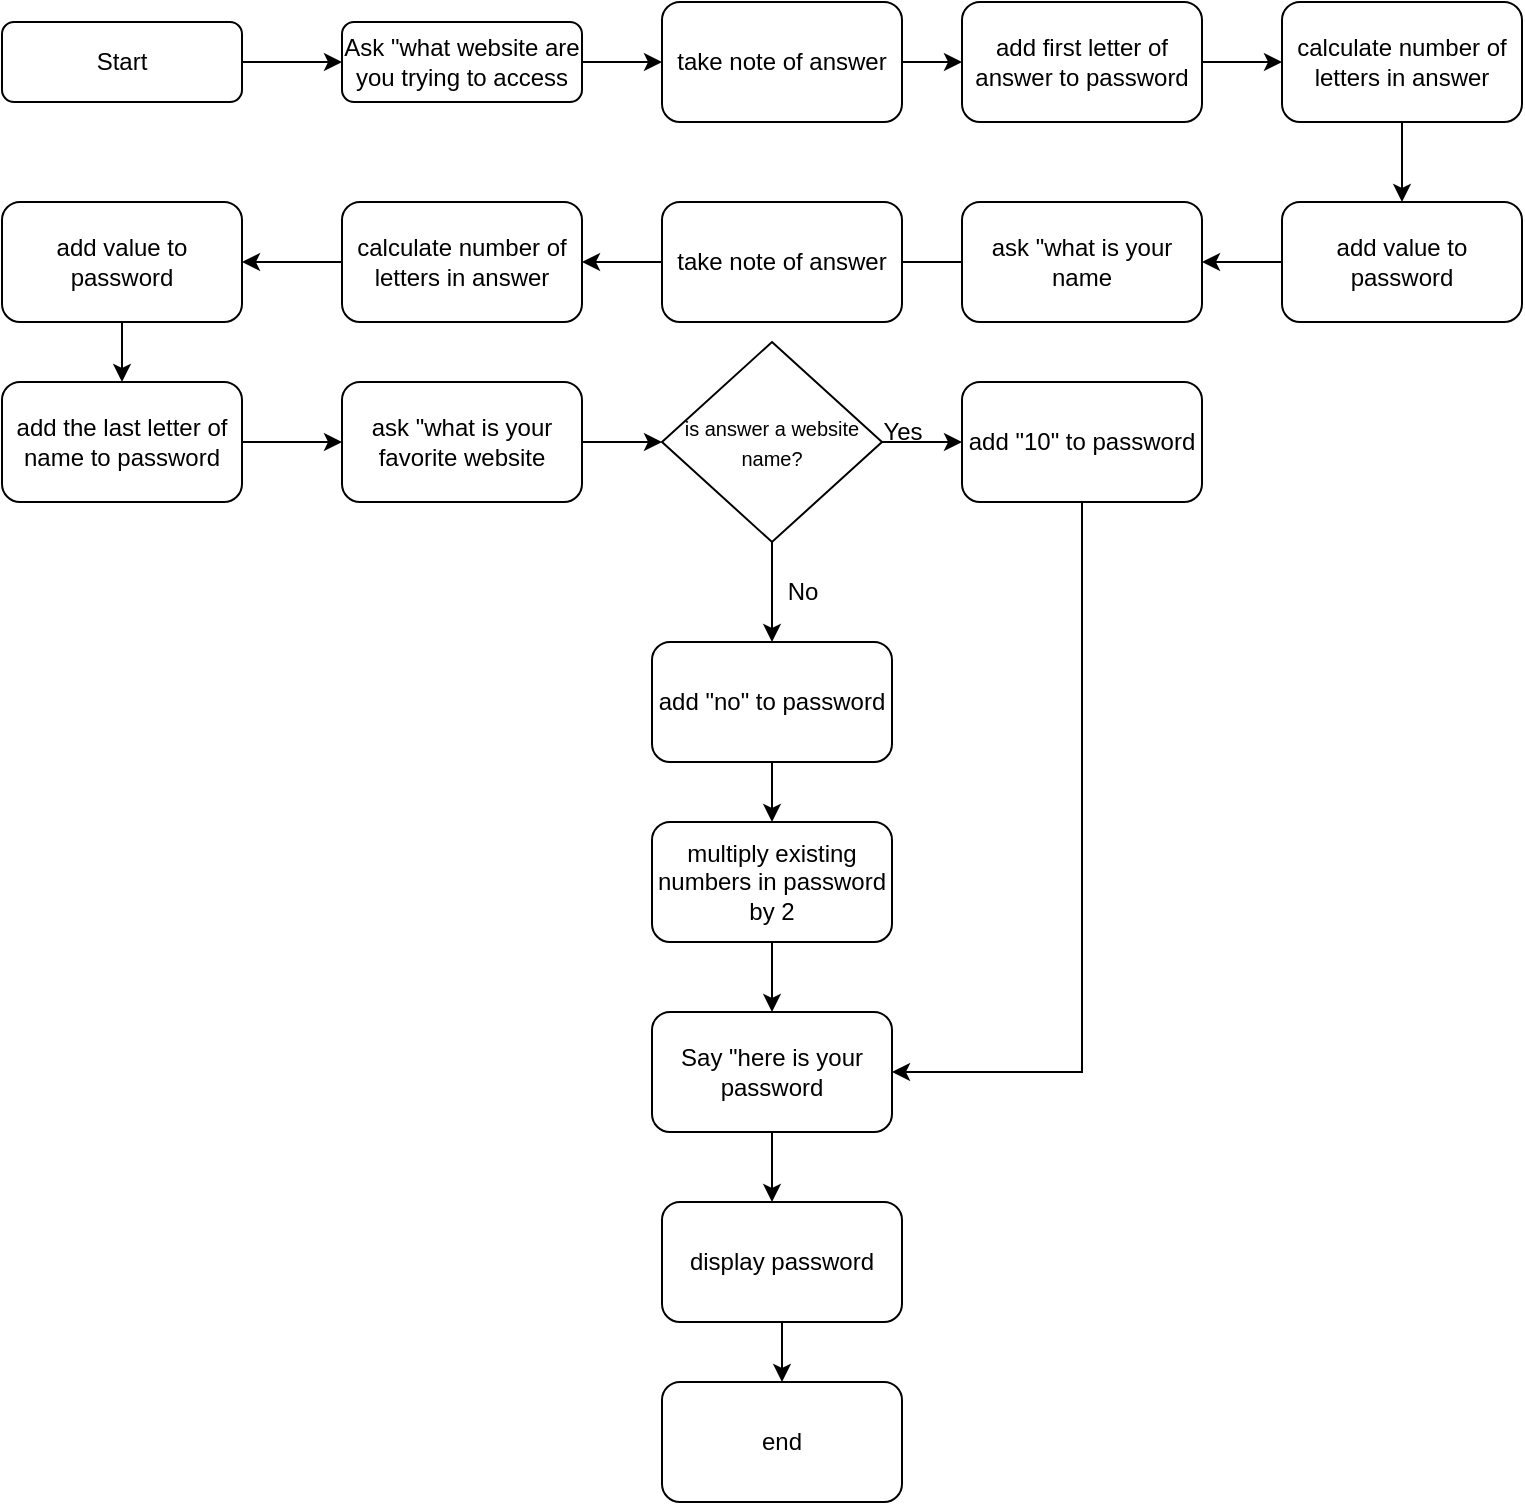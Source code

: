<mxfile version="22.0.4" type="github">
  <diagram id="C5RBs43oDa-KdzZeNtuy" name="Page-1">
    <mxGraphModel dx="1580" dy="790" grid="1" gridSize="10" guides="1" tooltips="1" connect="1" arrows="1" fold="1" page="1" pageScale="1" pageWidth="827" pageHeight="1169" math="0" shadow="0">
      <root>
        <mxCell id="WIyWlLk6GJQsqaUBKTNV-0" />
        <mxCell id="WIyWlLk6GJQsqaUBKTNV-1" parent="WIyWlLk6GJQsqaUBKTNV-0" />
        <mxCell id="qy1PrnlAUv_de1DbfK_9-0" style="edgeStyle=orthogonalEdgeStyle;rounded=0;orthogonalLoop=1;jettySize=auto;html=1;exitX=1;exitY=0.5;exitDx=0;exitDy=0;" edge="1" parent="WIyWlLk6GJQsqaUBKTNV-1" source="WIyWlLk6GJQsqaUBKTNV-3">
          <mxGeometry relative="1" as="geometry">
            <mxPoint x="220" y="80" as="targetPoint" />
          </mxGeometry>
        </mxCell>
        <mxCell id="WIyWlLk6GJQsqaUBKTNV-3" value="Start" style="rounded=1;whiteSpace=wrap;html=1;fontSize=12;glass=0;strokeWidth=1;shadow=0;" parent="WIyWlLk6GJQsqaUBKTNV-1" vertex="1">
          <mxGeometry x="50" y="60" width="120" height="40" as="geometry" />
        </mxCell>
        <mxCell id="qy1PrnlAUv_de1DbfK_9-2" style="edgeStyle=orthogonalEdgeStyle;rounded=0;orthogonalLoop=1;jettySize=auto;html=1;" edge="1" parent="WIyWlLk6GJQsqaUBKTNV-1" source="qy1PrnlAUv_de1DbfK_9-1">
          <mxGeometry relative="1" as="geometry">
            <mxPoint x="380" y="80" as="targetPoint" />
          </mxGeometry>
        </mxCell>
        <mxCell id="qy1PrnlAUv_de1DbfK_9-1" value="Ask &quot;what website are you trying to access" style="rounded=1;whiteSpace=wrap;html=1;" vertex="1" parent="WIyWlLk6GJQsqaUBKTNV-1">
          <mxGeometry x="220" y="60" width="120" height="40" as="geometry" />
        </mxCell>
        <mxCell id="qy1PrnlAUv_de1DbfK_9-4" style="edgeStyle=orthogonalEdgeStyle;rounded=0;orthogonalLoop=1;jettySize=auto;html=1;" edge="1" parent="WIyWlLk6GJQsqaUBKTNV-1" source="qy1PrnlAUv_de1DbfK_9-3">
          <mxGeometry relative="1" as="geometry">
            <mxPoint x="530" y="80" as="targetPoint" />
          </mxGeometry>
        </mxCell>
        <mxCell id="qy1PrnlAUv_de1DbfK_9-3" value="take note of answer" style="rounded=1;whiteSpace=wrap;html=1;" vertex="1" parent="WIyWlLk6GJQsqaUBKTNV-1">
          <mxGeometry x="380" y="50" width="120" height="60" as="geometry" />
        </mxCell>
        <mxCell id="qy1PrnlAUv_de1DbfK_9-8" style="edgeStyle=orthogonalEdgeStyle;rounded=0;orthogonalLoop=1;jettySize=auto;html=1;exitX=1;exitY=0.5;exitDx=0;exitDy=0;entryX=0;entryY=0.5;entryDx=0;entryDy=0;" edge="1" parent="WIyWlLk6GJQsqaUBKTNV-1" source="qy1PrnlAUv_de1DbfK_9-5" target="qy1PrnlAUv_de1DbfK_9-6">
          <mxGeometry relative="1" as="geometry" />
        </mxCell>
        <mxCell id="qy1PrnlAUv_de1DbfK_9-5" value="add first letter of answer to password" style="rounded=1;whiteSpace=wrap;html=1;" vertex="1" parent="WIyWlLk6GJQsqaUBKTNV-1">
          <mxGeometry x="530" y="50" width="120" height="60" as="geometry" />
        </mxCell>
        <mxCell id="qy1PrnlAUv_de1DbfK_9-9" style="edgeStyle=orthogonalEdgeStyle;rounded=0;orthogonalLoop=1;jettySize=auto;html=1;exitX=0.5;exitY=1;exitDx=0;exitDy=0;" edge="1" parent="WIyWlLk6GJQsqaUBKTNV-1" source="qy1PrnlAUv_de1DbfK_9-6">
          <mxGeometry relative="1" as="geometry">
            <mxPoint x="750" y="150" as="targetPoint" />
          </mxGeometry>
        </mxCell>
        <mxCell id="qy1PrnlAUv_de1DbfK_9-6" value="calculate number of letters in answer" style="rounded=1;whiteSpace=wrap;html=1;" vertex="1" parent="WIyWlLk6GJQsqaUBKTNV-1">
          <mxGeometry x="690" y="50" width="120" height="60" as="geometry" />
        </mxCell>
        <mxCell id="qy1PrnlAUv_de1DbfK_9-11" style="edgeStyle=orthogonalEdgeStyle;rounded=0;orthogonalLoop=1;jettySize=auto;html=1;exitX=0;exitY=0.5;exitDx=0;exitDy=0;" edge="1" parent="WIyWlLk6GJQsqaUBKTNV-1" source="qy1PrnlAUv_de1DbfK_9-10">
          <mxGeometry relative="1" as="geometry">
            <mxPoint x="650" y="180" as="targetPoint" />
          </mxGeometry>
        </mxCell>
        <mxCell id="qy1PrnlAUv_de1DbfK_9-10" value="add value to password" style="rounded=1;whiteSpace=wrap;html=1;" vertex="1" parent="WIyWlLk6GJQsqaUBKTNV-1">
          <mxGeometry x="690" y="150" width="120" height="60" as="geometry" />
        </mxCell>
        <mxCell id="qy1PrnlAUv_de1DbfK_9-13" style="edgeStyle=orthogonalEdgeStyle;rounded=0;orthogonalLoop=1;jettySize=auto;html=1;exitX=0;exitY=0.5;exitDx=0;exitDy=0;" edge="1" parent="WIyWlLk6GJQsqaUBKTNV-1" source="qy1PrnlAUv_de1DbfK_9-12">
          <mxGeometry relative="1" as="geometry">
            <mxPoint x="490" y="180" as="targetPoint" />
          </mxGeometry>
        </mxCell>
        <mxCell id="qy1PrnlAUv_de1DbfK_9-12" value="ask &quot;what is your name" style="rounded=1;whiteSpace=wrap;html=1;" vertex="1" parent="WIyWlLk6GJQsqaUBKTNV-1">
          <mxGeometry x="530" y="150" width="120" height="60" as="geometry" />
        </mxCell>
        <mxCell id="qy1PrnlAUv_de1DbfK_9-17" style="edgeStyle=orthogonalEdgeStyle;rounded=0;orthogonalLoop=1;jettySize=auto;html=1;exitX=0;exitY=0.5;exitDx=0;exitDy=0;" edge="1" parent="WIyWlLk6GJQsqaUBKTNV-1" source="qy1PrnlAUv_de1DbfK_9-14">
          <mxGeometry relative="1" as="geometry">
            <mxPoint x="340" y="180" as="targetPoint" />
          </mxGeometry>
        </mxCell>
        <mxCell id="qy1PrnlAUv_de1DbfK_9-14" value="take note of answer" style="rounded=1;whiteSpace=wrap;html=1;" vertex="1" parent="WIyWlLk6GJQsqaUBKTNV-1">
          <mxGeometry x="380" y="150" width="120" height="60" as="geometry" />
        </mxCell>
        <mxCell id="qy1PrnlAUv_de1DbfK_9-20" style="edgeStyle=orthogonalEdgeStyle;rounded=0;orthogonalLoop=1;jettySize=auto;html=1;exitX=0;exitY=0.5;exitDx=0;exitDy=0;entryX=1;entryY=0.5;entryDx=0;entryDy=0;" edge="1" parent="WIyWlLk6GJQsqaUBKTNV-1" source="qy1PrnlAUv_de1DbfK_9-18" target="qy1PrnlAUv_de1DbfK_9-19">
          <mxGeometry relative="1" as="geometry" />
        </mxCell>
        <mxCell id="qy1PrnlAUv_de1DbfK_9-18" value="calculate number of letters in answer" style="rounded=1;whiteSpace=wrap;html=1;" vertex="1" parent="WIyWlLk6GJQsqaUBKTNV-1">
          <mxGeometry x="220" y="150" width="120" height="60" as="geometry" />
        </mxCell>
        <mxCell id="qy1PrnlAUv_de1DbfK_9-21" style="edgeStyle=orthogonalEdgeStyle;rounded=0;orthogonalLoop=1;jettySize=auto;html=1;exitX=0.5;exitY=1;exitDx=0;exitDy=0;" edge="1" parent="WIyWlLk6GJQsqaUBKTNV-1" source="qy1PrnlAUv_de1DbfK_9-19">
          <mxGeometry relative="1" as="geometry">
            <mxPoint x="110" y="240" as="targetPoint" />
          </mxGeometry>
        </mxCell>
        <mxCell id="qy1PrnlAUv_de1DbfK_9-19" value="add value to password" style="rounded=1;whiteSpace=wrap;html=1;" vertex="1" parent="WIyWlLk6GJQsqaUBKTNV-1">
          <mxGeometry x="50" y="150" width="120" height="60" as="geometry" />
        </mxCell>
        <mxCell id="qy1PrnlAUv_de1DbfK_9-23" style="edgeStyle=orthogonalEdgeStyle;rounded=0;orthogonalLoop=1;jettySize=auto;html=1;exitX=1;exitY=0.5;exitDx=0;exitDy=0;" edge="1" parent="WIyWlLk6GJQsqaUBKTNV-1" source="qy1PrnlAUv_de1DbfK_9-22">
          <mxGeometry relative="1" as="geometry">
            <mxPoint x="220" y="270" as="targetPoint" />
          </mxGeometry>
        </mxCell>
        <mxCell id="qy1PrnlAUv_de1DbfK_9-22" value="add the last letter of name to password" style="rounded=1;whiteSpace=wrap;html=1;" vertex="1" parent="WIyWlLk6GJQsqaUBKTNV-1">
          <mxGeometry x="50" y="240" width="120" height="60" as="geometry" />
        </mxCell>
        <mxCell id="qy1PrnlAUv_de1DbfK_9-25" style="edgeStyle=orthogonalEdgeStyle;rounded=0;orthogonalLoop=1;jettySize=auto;html=1;exitX=1;exitY=0.5;exitDx=0;exitDy=0;" edge="1" parent="WIyWlLk6GJQsqaUBKTNV-1" source="qy1PrnlAUv_de1DbfK_9-24">
          <mxGeometry relative="1" as="geometry">
            <mxPoint x="380" y="270" as="targetPoint" />
          </mxGeometry>
        </mxCell>
        <mxCell id="qy1PrnlAUv_de1DbfK_9-24" value="ask &quot;what is your favorite website" style="rounded=1;whiteSpace=wrap;html=1;" vertex="1" parent="WIyWlLk6GJQsqaUBKTNV-1">
          <mxGeometry x="220" y="240" width="120" height="60" as="geometry" />
        </mxCell>
        <mxCell id="qy1PrnlAUv_de1DbfK_9-27" style="edgeStyle=orthogonalEdgeStyle;rounded=0;orthogonalLoop=1;jettySize=auto;html=1;exitX=1;exitY=0.5;exitDx=0;exitDy=0;" edge="1" parent="WIyWlLk6GJQsqaUBKTNV-1" source="qy1PrnlAUv_de1DbfK_9-26">
          <mxGeometry relative="1" as="geometry">
            <mxPoint x="530" y="270" as="targetPoint" />
          </mxGeometry>
        </mxCell>
        <mxCell id="qy1PrnlAUv_de1DbfK_9-30" style="edgeStyle=orthogonalEdgeStyle;rounded=0;orthogonalLoop=1;jettySize=auto;html=1;exitX=0.5;exitY=1;exitDx=0;exitDy=0;" edge="1" parent="WIyWlLk6GJQsqaUBKTNV-1" source="qy1PrnlAUv_de1DbfK_9-26">
          <mxGeometry relative="1" as="geometry">
            <mxPoint x="435" y="370" as="targetPoint" />
          </mxGeometry>
        </mxCell>
        <mxCell id="qy1PrnlAUv_de1DbfK_9-26" value="&lt;font style=&quot;font-size: 10px;&quot;&gt;is answer a website name?&lt;/font&gt;" style="rhombus;whiteSpace=wrap;html=1;" vertex="1" parent="WIyWlLk6GJQsqaUBKTNV-1">
          <mxGeometry x="380" y="220" width="110" height="100" as="geometry" />
        </mxCell>
        <mxCell id="qy1PrnlAUv_de1DbfK_9-28" value="Yes" style="text;html=1;align=center;verticalAlign=middle;resizable=0;points=[];autosize=1;strokeColor=none;fillColor=none;" vertex="1" parent="WIyWlLk6GJQsqaUBKTNV-1">
          <mxGeometry x="480" y="250" width="40" height="30" as="geometry" />
        </mxCell>
        <mxCell id="qy1PrnlAUv_de1DbfK_9-37" style="edgeStyle=orthogonalEdgeStyle;rounded=0;orthogonalLoop=1;jettySize=auto;html=1;exitX=0.5;exitY=1;exitDx=0;exitDy=0;entryX=1;entryY=0.5;entryDx=0;entryDy=0;" edge="1" parent="WIyWlLk6GJQsqaUBKTNV-1" source="qy1PrnlAUv_de1DbfK_9-29" target="qy1PrnlAUv_de1DbfK_9-35">
          <mxGeometry relative="1" as="geometry" />
        </mxCell>
        <mxCell id="qy1PrnlAUv_de1DbfK_9-29" value="add &quot;10&quot; to password" style="rounded=1;whiteSpace=wrap;html=1;" vertex="1" parent="WIyWlLk6GJQsqaUBKTNV-1">
          <mxGeometry x="530" y="240" width="120" height="60" as="geometry" />
        </mxCell>
        <mxCell id="qy1PrnlAUv_de1DbfK_9-31" value="No" style="text;html=1;align=center;verticalAlign=middle;resizable=0;points=[];autosize=1;strokeColor=none;fillColor=none;" vertex="1" parent="WIyWlLk6GJQsqaUBKTNV-1">
          <mxGeometry x="430" y="330" width="40" height="30" as="geometry" />
        </mxCell>
        <mxCell id="qy1PrnlAUv_de1DbfK_9-34" style="edgeStyle=orthogonalEdgeStyle;rounded=0;orthogonalLoop=1;jettySize=auto;html=1;exitX=0.5;exitY=1;exitDx=0;exitDy=0;" edge="1" parent="WIyWlLk6GJQsqaUBKTNV-1" source="qy1PrnlAUv_de1DbfK_9-32" target="qy1PrnlAUv_de1DbfK_9-33">
          <mxGeometry relative="1" as="geometry" />
        </mxCell>
        <mxCell id="qy1PrnlAUv_de1DbfK_9-32" value="add &quot;no&quot; to password" style="rounded=1;whiteSpace=wrap;html=1;" vertex="1" parent="WIyWlLk6GJQsqaUBKTNV-1">
          <mxGeometry x="375" y="370" width="120" height="60" as="geometry" />
        </mxCell>
        <mxCell id="qy1PrnlAUv_de1DbfK_9-36" style="edgeStyle=orthogonalEdgeStyle;rounded=0;orthogonalLoop=1;jettySize=auto;html=1;exitX=0.5;exitY=1;exitDx=0;exitDy=0;entryX=0.5;entryY=0;entryDx=0;entryDy=0;" edge="1" parent="WIyWlLk6GJQsqaUBKTNV-1" source="qy1PrnlAUv_de1DbfK_9-33" target="qy1PrnlAUv_de1DbfK_9-35">
          <mxGeometry relative="1" as="geometry" />
        </mxCell>
        <mxCell id="qy1PrnlAUv_de1DbfK_9-33" value="multiply existing numbers in password by 2" style="rounded=1;whiteSpace=wrap;html=1;" vertex="1" parent="WIyWlLk6GJQsqaUBKTNV-1">
          <mxGeometry x="375" y="460" width="120" height="60" as="geometry" />
        </mxCell>
        <mxCell id="qy1PrnlAUv_de1DbfK_9-38" style="edgeStyle=orthogonalEdgeStyle;rounded=0;orthogonalLoop=1;jettySize=auto;html=1;exitX=0.5;exitY=1;exitDx=0;exitDy=0;" edge="1" parent="WIyWlLk6GJQsqaUBKTNV-1" source="qy1PrnlAUv_de1DbfK_9-35">
          <mxGeometry relative="1" as="geometry">
            <mxPoint x="435" y="650" as="targetPoint" />
          </mxGeometry>
        </mxCell>
        <mxCell id="qy1PrnlAUv_de1DbfK_9-35" value="Say &quot;here is your password" style="rounded=1;whiteSpace=wrap;html=1;" vertex="1" parent="WIyWlLk6GJQsqaUBKTNV-1">
          <mxGeometry x="375" y="555" width="120" height="60" as="geometry" />
        </mxCell>
        <mxCell id="qy1PrnlAUv_de1DbfK_9-40" style="edgeStyle=orthogonalEdgeStyle;rounded=0;orthogonalLoop=1;jettySize=auto;html=1;exitX=0.5;exitY=1;exitDx=0;exitDy=0;" edge="1" parent="WIyWlLk6GJQsqaUBKTNV-1" source="qy1PrnlAUv_de1DbfK_9-39">
          <mxGeometry relative="1" as="geometry">
            <mxPoint x="440" y="740" as="targetPoint" />
          </mxGeometry>
        </mxCell>
        <mxCell id="qy1PrnlAUv_de1DbfK_9-39" value="display password" style="rounded=1;whiteSpace=wrap;html=1;" vertex="1" parent="WIyWlLk6GJQsqaUBKTNV-1">
          <mxGeometry x="380" y="650" width="120" height="60" as="geometry" />
        </mxCell>
        <mxCell id="qy1PrnlAUv_de1DbfK_9-41" value="end" style="rounded=1;whiteSpace=wrap;html=1;" vertex="1" parent="WIyWlLk6GJQsqaUBKTNV-1">
          <mxGeometry x="380" y="740" width="120" height="60" as="geometry" />
        </mxCell>
      </root>
    </mxGraphModel>
  </diagram>
</mxfile>
